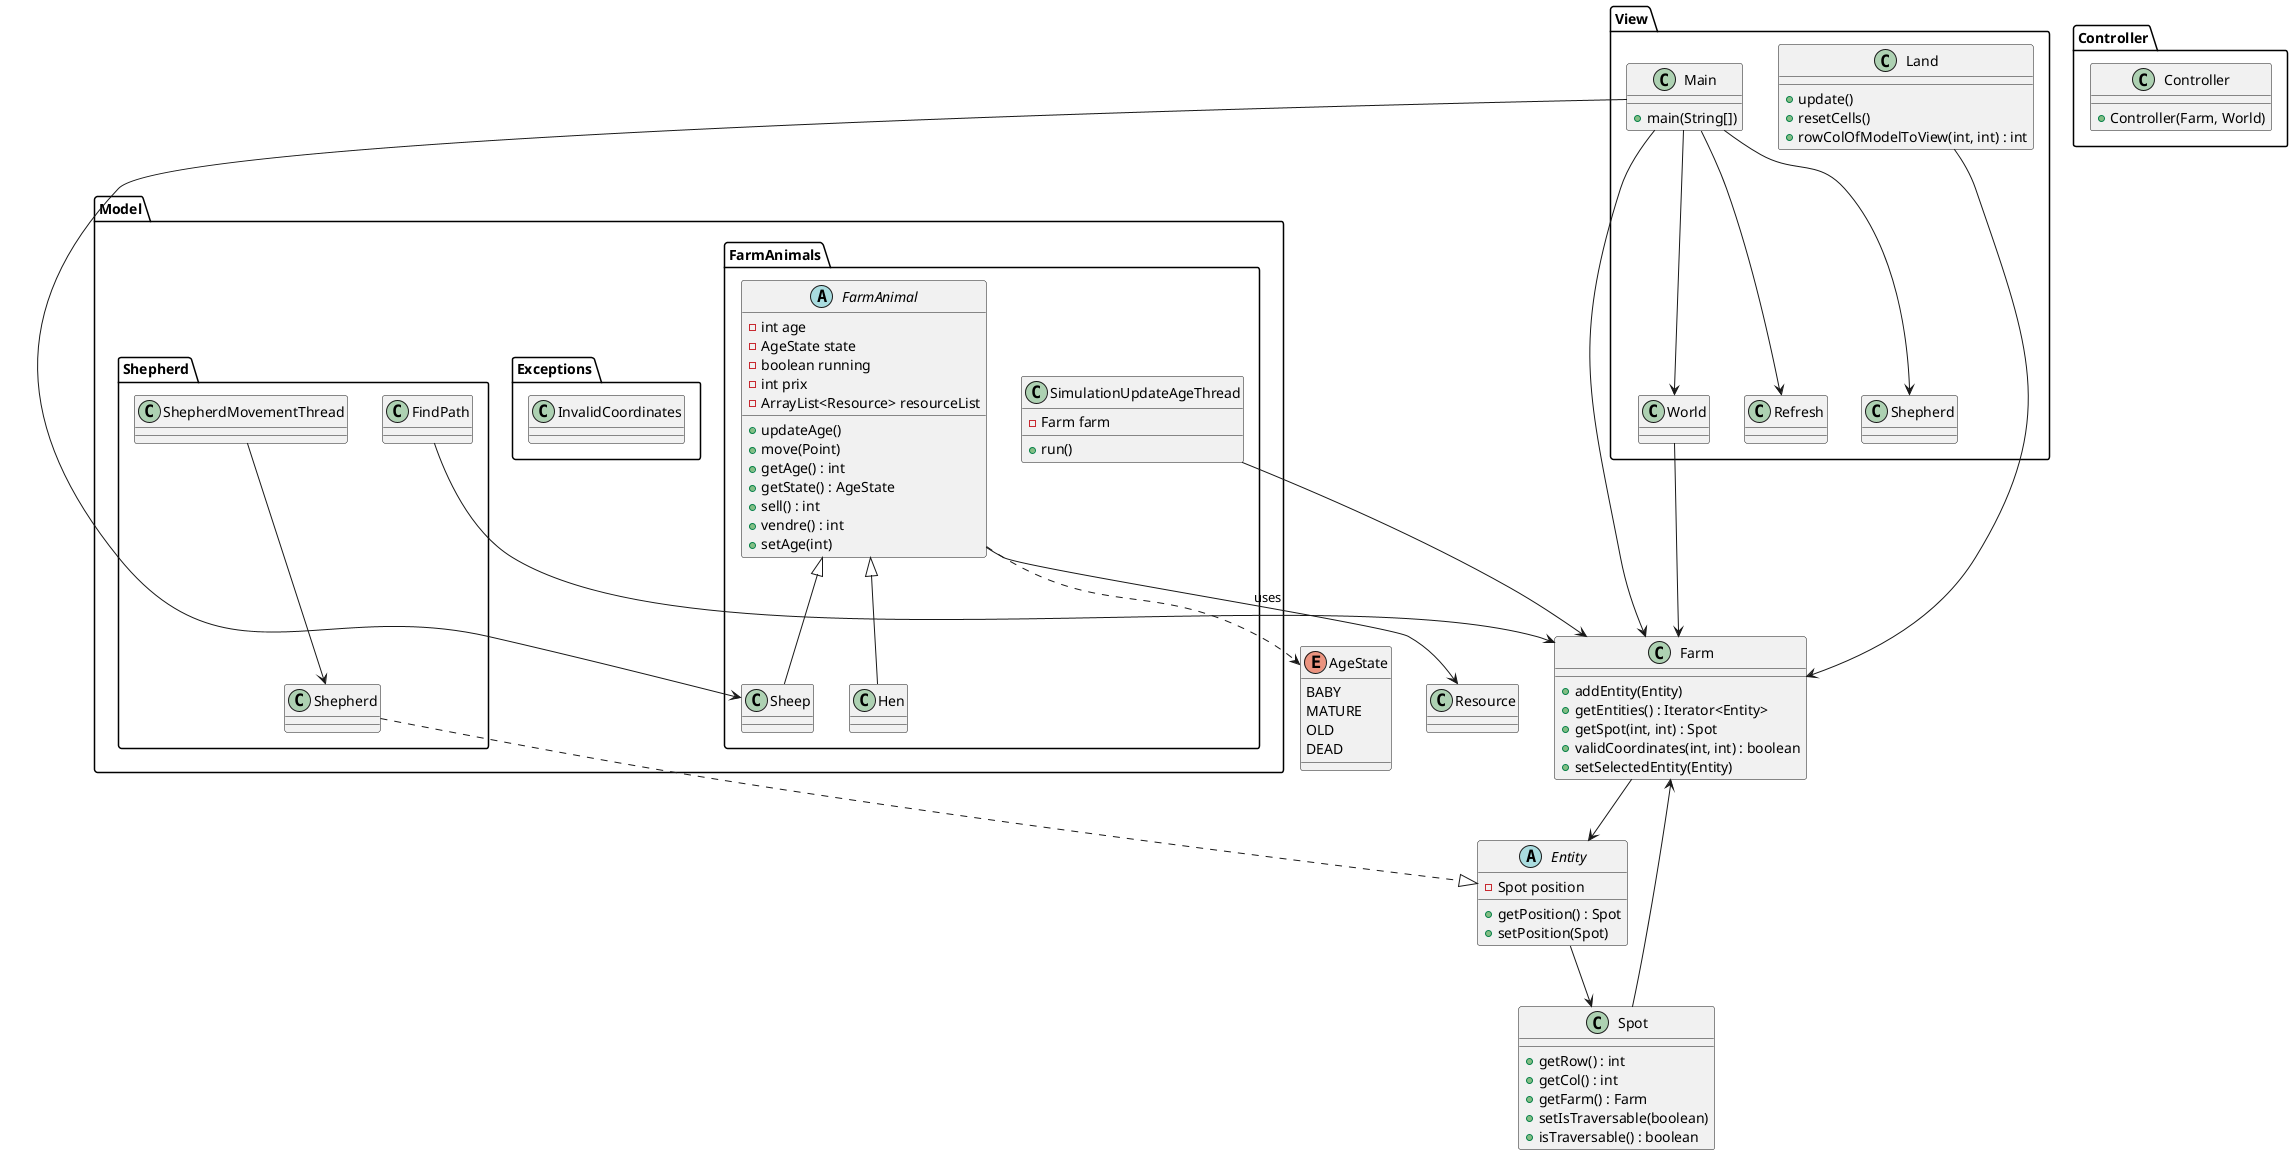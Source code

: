 @startuml

' Définition de l’énumération pour l’âge
enum AgeState {
    BABY
    MATURE
    OLD
    DEAD
}

' Classe de base Entity (dont le code complet n'est pas montré)
abstract class Entity {
    - Spot position
    + getPosition() : Spot
    + setPosition(Spot)
}

' Classe représentant un emplacement dans la ferme
class Spot {
    + getRow() : int
    + getCol() : int
    + getFarm() : Farm
    + setIsTraversable(boolean)
    + isTraversable() : boolean
}

' Classe représentant la ferme
class Farm {
    + addEntity(Entity)
    + getEntities() : Iterator<Entity>
    + getSpot(int, int) : Spot
    + validCoordinates(int, int) : boolean
    + setSelectedEntity(Entity)
}

' Classe Resource utilisée par FarmAnimal
class Resource

' -------------------- Package Model.FarmAnimals --------------------
package "Model.FarmAnimals" {

    ' Classe abstraite FarmAnimal qui hérite de Entity
    abstract class FarmAnimal {
        - int age
        - AgeState state
        - boolean running
        - int prix
        - ArrayList<Resource> resourceList
        + updateAge()
        + move(Point)
        + getAge() : int
        + getState() : AgeState
        + sell() : int
        + vendre() : int
        + setAge(int)
    }

    ' Sous-classes de FarmAnimal
    class Sheep
    class Hen

    ' Thread de mise à jour de l’âge des animaux
    class SimulationUpdateAgeThread {
        - Farm farm
        + run()
    }

    FarmAnimal <|-- Sheep
    FarmAnimal <|-- Hen
    SimulationUpdateAgeThread --> Farm
    FarmAnimal ..> AgeState
    FarmAnimal --> Resource : uses
}

' -------------------- Package Model.Exceptions --------------------
package "Model.Exceptions" {
    class InvalidCoordinates
}

' -------------------- Package Model.Shepherd --------------------
package "Model.Shepherd" {
    class Shepherd
    class FindPath
    class ShepherdMovementThread

    Shepherd ..|> Entity
    FindPath --> Farm
    ShepherdMovementThread --> Shepherd
}

' -------------------- Package Controller --------------------
package Controller {
    class Controller {
        + Controller(Farm, World)
    }
}

' -------------------- Package View --------------------
package View {
    class World
    class Land {
        + update()
        + resetCells()
        + rowColOfModelToView(int, int) : int
    }
    class Main {
        + main(String[])
    }
    class Refresh

    ' Relations de dépendance dans la vue
    World --> Farm
    Land --> Farm
    Main --> Farm
    Main --> World
    Main --> Shepherd
    Main --> Sheep
    Main --> Refresh
}

' Relations globales
Entity --> Spot
Spot --> Farm
Farm --> Entity

@enduml
